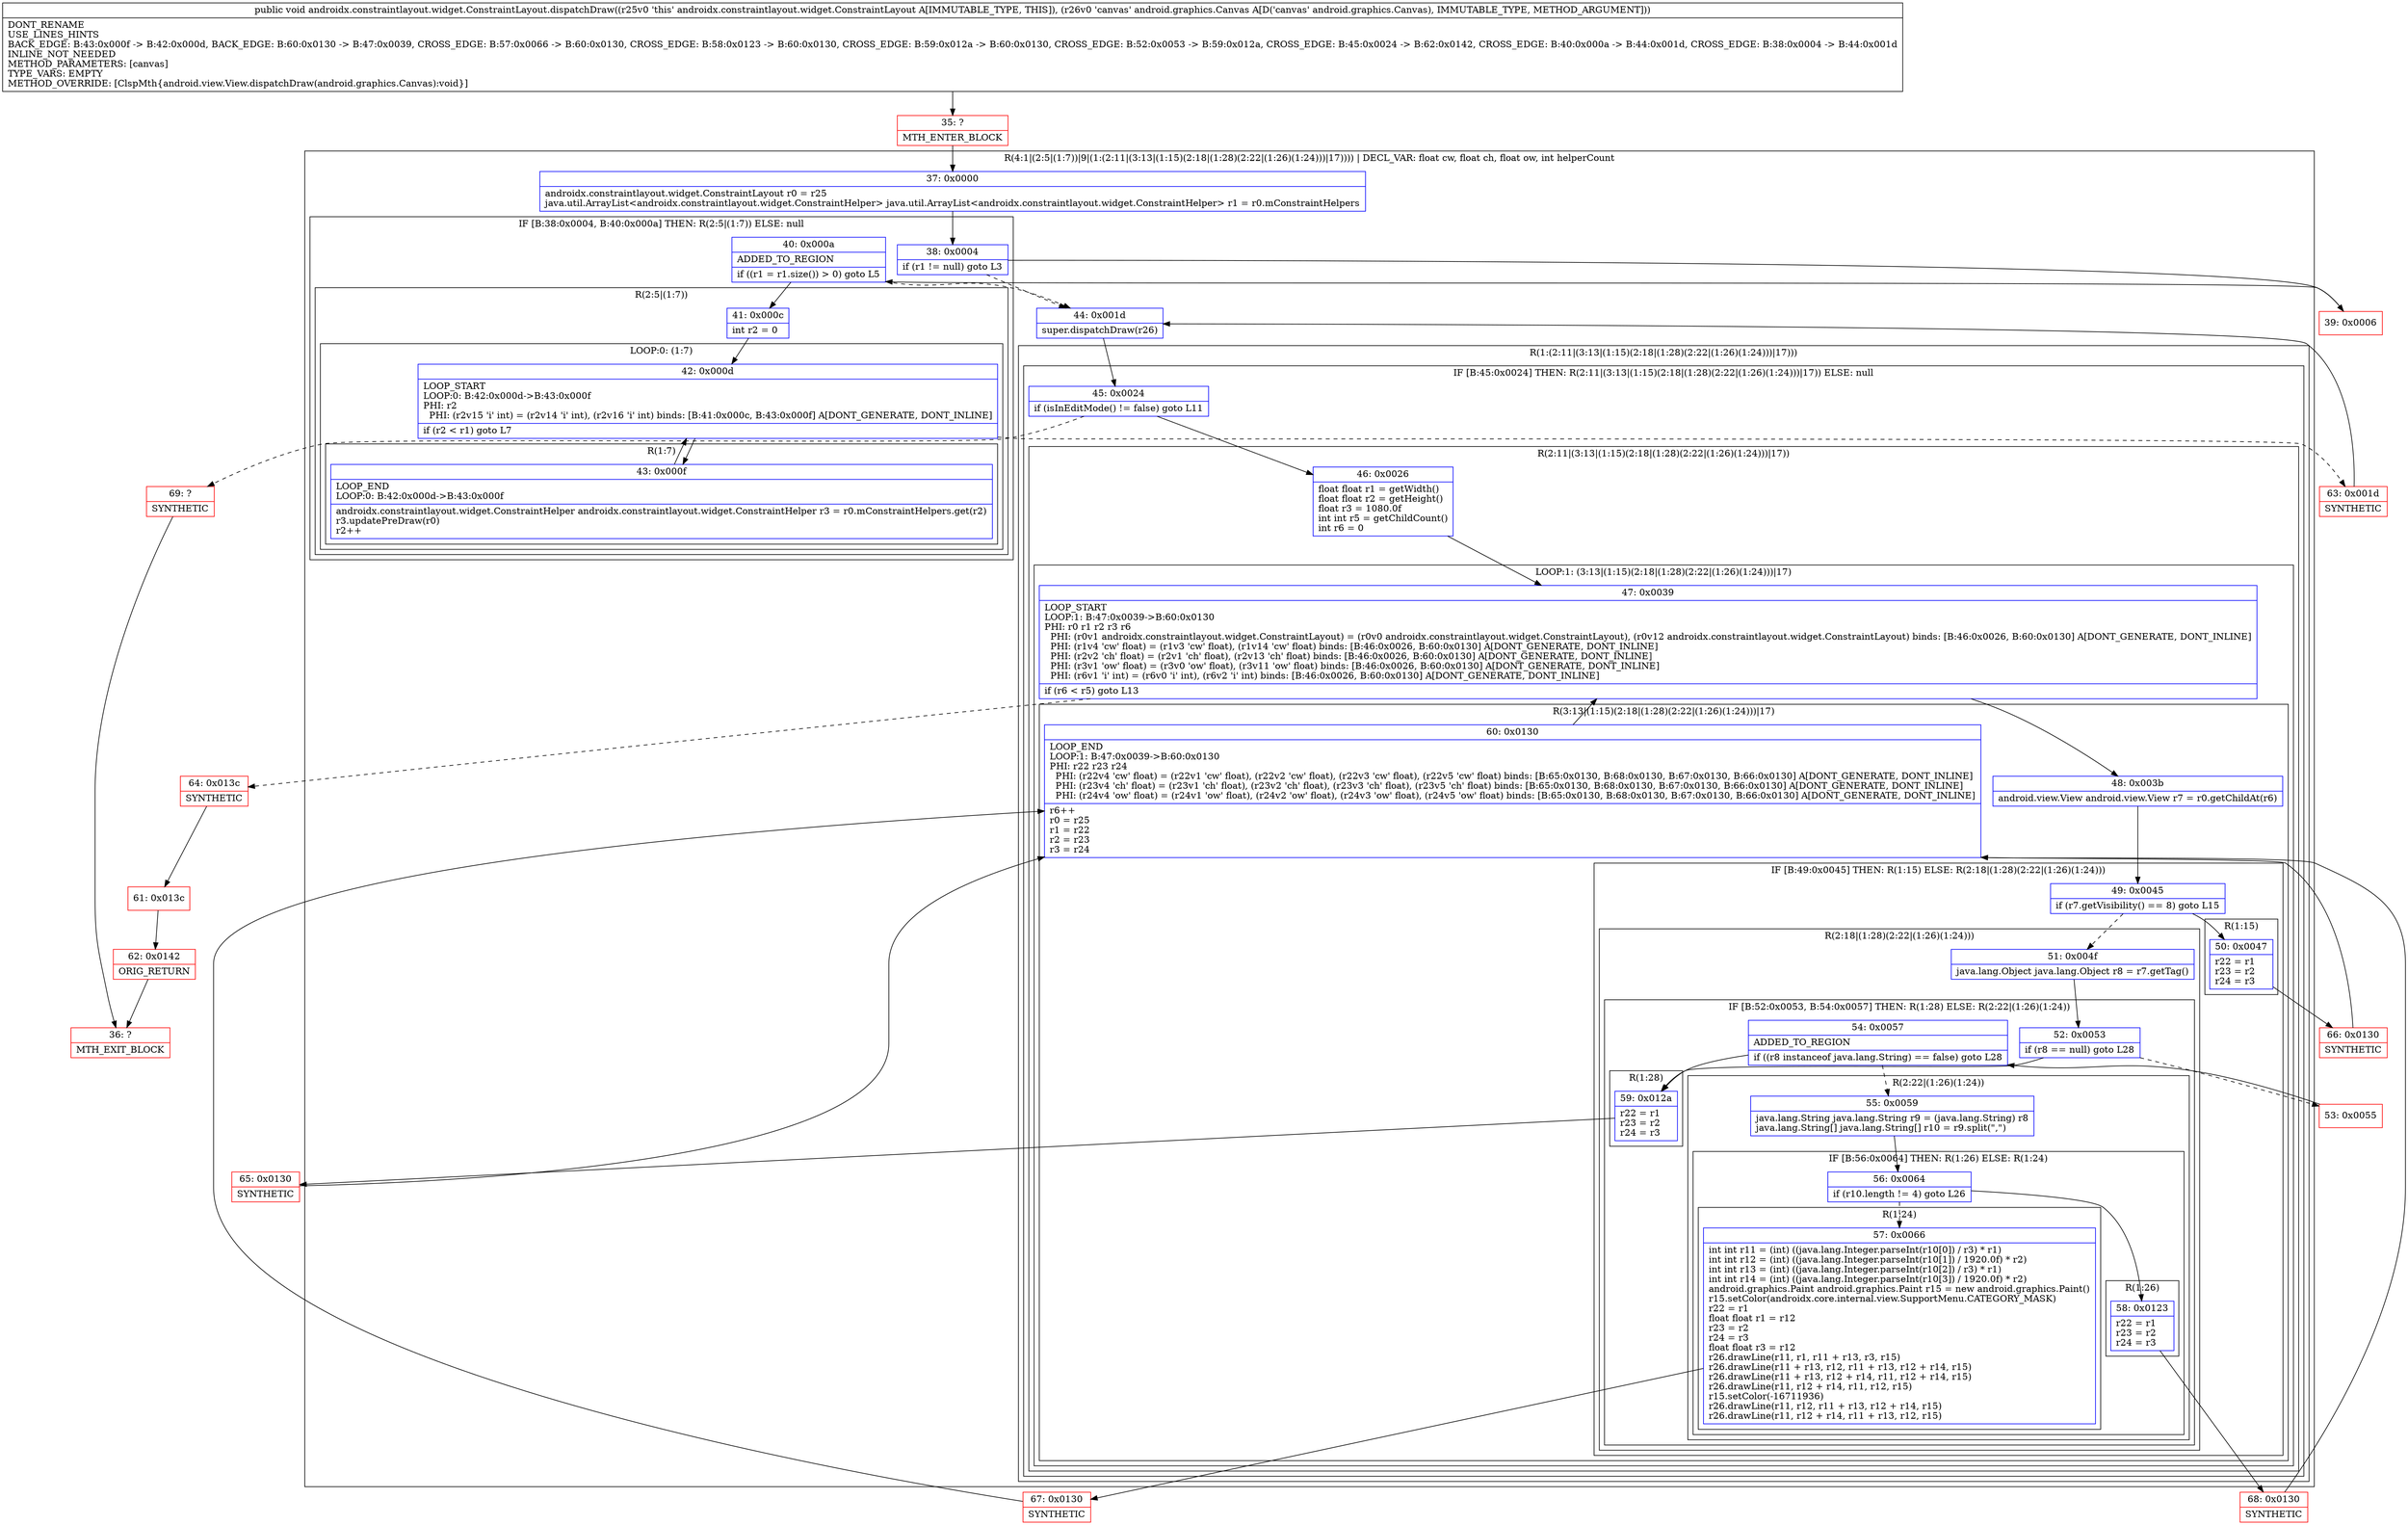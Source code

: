 digraph "CFG forandroidx.constraintlayout.widget.ConstraintLayout.dispatchDraw(Landroid\/graphics\/Canvas;)V" {
subgraph cluster_Region_1235403297 {
label = "R(4:1|(2:5|(1:7))|9|(1:(2:11|(3:13|(1:15)(2:18|(1:28)(2:22|(1:26)(1:24)))|17)))) | DECL_VAR: float cw, float ch, float ow, int helperCount\l";
node [shape=record,color=blue];
Node_37 [shape=record,label="{37\:\ 0x0000|androidx.constraintlayout.widget.ConstraintLayout r0 = r25\ljava.util.ArrayList\<androidx.constraintlayout.widget.ConstraintHelper\> java.util.ArrayList\<androidx.constraintlayout.widget.ConstraintHelper\> r1 = r0.mConstraintHelpers\l}"];
subgraph cluster_IfRegion_1975740347 {
label = "IF [B:38:0x0004, B:40:0x000a] THEN: R(2:5|(1:7)) ELSE: null";
node [shape=record,color=blue];
Node_38 [shape=record,label="{38\:\ 0x0004|if (r1 != null) goto L3\l}"];
Node_40 [shape=record,label="{40\:\ 0x000a|ADDED_TO_REGION\l|if ((r1 = r1.size()) \> 0) goto L5\l}"];
subgraph cluster_Region_1089781112 {
label = "R(2:5|(1:7))";
node [shape=record,color=blue];
Node_41 [shape=record,label="{41\:\ 0x000c|int r2 = 0\l}"];
subgraph cluster_LoopRegion_402495219 {
label = "LOOP:0: (1:7)";
node [shape=record,color=blue];
Node_42 [shape=record,label="{42\:\ 0x000d|LOOP_START\lLOOP:0: B:42:0x000d\-\>B:43:0x000f\lPHI: r2 \l  PHI: (r2v15 'i' int) = (r2v14 'i' int), (r2v16 'i' int) binds: [B:41:0x000c, B:43:0x000f] A[DONT_GENERATE, DONT_INLINE]\l|if (r2 \< r1) goto L7\l}"];
subgraph cluster_Region_1335274485 {
label = "R(1:7)";
node [shape=record,color=blue];
Node_43 [shape=record,label="{43\:\ 0x000f|LOOP_END\lLOOP:0: B:42:0x000d\-\>B:43:0x000f\l|androidx.constraintlayout.widget.ConstraintHelper androidx.constraintlayout.widget.ConstraintHelper r3 = r0.mConstraintHelpers.get(r2)\lr3.updatePreDraw(r0)\lr2++\l}"];
}
}
}
}
Node_44 [shape=record,label="{44\:\ 0x001d|super.dispatchDraw(r26)\l}"];
subgraph cluster_Region_389109170 {
label = "R(1:(2:11|(3:13|(1:15)(2:18|(1:28)(2:22|(1:26)(1:24)))|17)))";
node [shape=record,color=blue];
subgraph cluster_IfRegion_1321584317 {
label = "IF [B:45:0x0024] THEN: R(2:11|(3:13|(1:15)(2:18|(1:28)(2:22|(1:26)(1:24)))|17)) ELSE: null";
node [shape=record,color=blue];
Node_45 [shape=record,label="{45\:\ 0x0024|if (isInEditMode() != false) goto L11\l}"];
subgraph cluster_Region_707727592 {
label = "R(2:11|(3:13|(1:15)(2:18|(1:28)(2:22|(1:26)(1:24)))|17))";
node [shape=record,color=blue];
Node_46 [shape=record,label="{46\:\ 0x0026|float float r1 = getWidth()\lfloat float r2 = getHeight()\lfloat r3 = 1080.0f\lint int r5 = getChildCount()\lint r6 = 0\l}"];
subgraph cluster_LoopRegion_1436814141 {
label = "LOOP:1: (3:13|(1:15)(2:18|(1:28)(2:22|(1:26)(1:24)))|17)";
node [shape=record,color=blue];
Node_47 [shape=record,label="{47\:\ 0x0039|LOOP_START\lLOOP:1: B:47:0x0039\-\>B:60:0x0130\lPHI: r0 r1 r2 r3 r6 \l  PHI: (r0v1 androidx.constraintlayout.widget.ConstraintLayout) = (r0v0 androidx.constraintlayout.widget.ConstraintLayout), (r0v12 androidx.constraintlayout.widget.ConstraintLayout) binds: [B:46:0x0026, B:60:0x0130] A[DONT_GENERATE, DONT_INLINE]\l  PHI: (r1v4 'cw' float) = (r1v3 'cw' float), (r1v14 'cw' float) binds: [B:46:0x0026, B:60:0x0130] A[DONT_GENERATE, DONT_INLINE]\l  PHI: (r2v2 'ch' float) = (r2v1 'ch' float), (r2v13 'ch' float) binds: [B:46:0x0026, B:60:0x0130] A[DONT_GENERATE, DONT_INLINE]\l  PHI: (r3v1 'ow' float) = (r3v0 'ow' float), (r3v11 'ow' float) binds: [B:46:0x0026, B:60:0x0130] A[DONT_GENERATE, DONT_INLINE]\l  PHI: (r6v1 'i' int) = (r6v0 'i' int), (r6v2 'i' int) binds: [B:46:0x0026, B:60:0x0130] A[DONT_GENERATE, DONT_INLINE]\l|if (r6 \< r5) goto L13\l}"];
subgraph cluster_Region_1756587443 {
label = "R(3:13|(1:15)(2:18|(1:28)(2:22|(1:26)(1:24)))|17)";
node [shape=record,color=blue];
Node_48 [shape=record,label="{48\:\ 0x003b|android.view.View android.view.View r7 = r0.getChildAt(r6)\l}"];
subgraph cluster_IfRegion_2076345979 {
label = "IF [B:49:0x0045] THEN: R(1:15) ELSE: R(2:18|(1:28)(2:22|(1:26)(1:24)))";
node [shape=record,color=blue];
Node_49 [shape=record,label="{49\:\ 0x0045|if (r7.getVisibility() == 8) goto L15\l}"];
subgraph cluster_Region_1505916643 {
label = "R(1:15)";
node [shape=record,color=blue];
Node_50 [shape=record,label="{50\:\ 0x0047|r22 = r1\lr23 = r2\lr24 = r3\l}"];
}
subgraph cluster_Region_963883022 {
label = "R(2:18|(1:28)(2:22|(1:26)(1:24)))";
node [shape=record,color=blue];
Node_51 [shape=record,label="{51\:\ 0x004f|java.lang.Object java.lang.Object r8 = r7.getTag()\l}"];
subgraph cluster_IfRegion_2125802872 {
label = "IF [B:52:0x0053, B:54:0x0057] THEN: R(1:28) ELSE: R(2:22|(1:26)(1:24))";
node [shape=record,color=blue];
Node_52 [shape=record,label="{52\:\ 0x0053|if (r8 == null) goto L28\l}"];
Node_54 [shape=record,label="{54\:\ 0x0057|ADDED_TO_REGION\l|if ((r8 instanceof java.lang.String) == false) goto L28\l}"];
subgraph cluster_Region_603043629 {
label = "R(1:28)";
node [shape=record,color=blue];
Node_59 [shape=record,label="{59\:\ 0x012a|r22 = r1\lr23 = r2\lr24 = r3\l}"];
}
subgraph cluster_Region_196951152 {
label = "R(2:22|(1:26)(1:24))";
node [shape=record,color=blue];
Node_55 [shape=record,label="{55\:\ 0x0059|java.lang.String java.lang.String r9 = (java.lang.String) r8\ljava.lang.String[] java.lang.String[] r10 = r9.split(\",\")\l}"];
subgraph cluster_IfRegion_1688437282 {
label = "IF [B:56:0x0064] THEN: R(1:26) ELSE: R(1:24)";
node [shape=record,color=blue];
Node_56 [shape=record,label="{56\:\ 0x0064|if (r10.length != 4) goto L26\l}"];
subgraph cluster_Region_1298260567 {
label = "R(1:26)";
node [shape=record,color=blue];
Node_58 [shape=record,label="{58\:\ 0x0123|r22 = r1\lr23 = r2\lr24 = r3\l}"];
}
subgraph cluster_Region_530252611 {
label = "R(1:24)";
node [shape=record,color=blue];
Node_57 [shape=record,label="{57\:\ 0x0066|int int r11 = (int) ((java.lang.Integer.parseInt(r10[0]) \/ r3) * r1)\lint int r12 = (int) ((java.lang.Integer.parseInt(r10[1]) \/ 1920.0f) * r2)\lint int r13 = (int) ((java.lang.Integer.parseInt(r10[2]) \/ r3) * r1)\lint int r14 = (int) ((java.lang.Integer.parseInt(r10[3]) \/ 1920.0f) * r2)\landroid.graphics.Paint android.graphics.Paint r15 = new android.graphics.Paint()\lr15.setColor(androidx.core.internal.view.SupportMenu.CATEGORY_MASK)\lr22 = r1\lfloat float r1 = r12\lr23 = r2\lr24 = r3\lfloat float r3 = r12\lr26.drawLine(r11, r1, r11 + r13, r3, r15)\lr26.drawLine(r11 + r13, r12, r11 + r13, r12 + r14, r15)\lr26.drawLine(r11 + r13, r12 + r14, r11, r12 + r14, r15)\lr26.drawLine(r11, r12 + r14, r11, r12, r15)\lr15.setColor(\-16711936)\lr26.drawLine(r11, r12, r11 + r13, r12 + r14, r15)\lr26.drawLine(r11, r12 + r14, r11 + r13, r12, r15)\l}"];
}
}
}
}
}
}
Node_60 [shape=record,label="{60\:\ 0x0130|LOOP_END\lLOOP:1: B:47:0x0039\-\>B:60:0x0130\lPHI: r22 r23 r24 \l  PHI: (r22v4 'cw' float) = (r22v1 'cw' float), (r22v2 'cw' float), (r22v3 'cw' float), (r22v5 'cw' float) binds: [B:65:0x0130, B:68:0x0130, B:67:0x0130, B:66:0x0130] A[DONT_GENERATE, DONT_INLINE]\l  PHI: (r23v4 'ch' float) = (r23v1 'ch' float), (r23v2 'ch' float), (r23v3 'ch' float), (r23v5 'ch' float) binds: [B:65:0x0130, B:68:0x0130, B:67:0x0130, B:66:0x0130] A[DONT_GENERATE, DONT_INLINE]\l  PHI: (r24v4 'ow' float) = (r24v1 'ow' float), (r24v2 'ow' float), (r24v3 'ow' float), (r24v5 'ow' float) binds: [B:65:0x0130, B:68:0x0130, B:67:0x0130, B:66:0x0130] A[DONT_GENERATE, DONT_INLINE]\l|r6++\lr0 = r25\lr1 = r22\lr2 = r23\lr3 = r24\l}"];
}
}
}
}
}
}
Node_35 [shape=record,color=red,label="{35\:\ ?|MTH_ENTER_BLOCK\l}"];
Node_39 [shape=record,color=red,label="{39\:\ 0x0006}"];
Node_63 [shape=record,color=red,label="{63\:\ 0x001d|SYNTHETIC\l}"];
Node_66 [shape=record,color=red,label="{66\:\ 0x0130|SYNTHETIC\l}"];
Node_53 [shape=record,color=red,label="{53\:\ 0x0055}"];
Node_67 [shape=record,color=red,label="{67\:\ 0x0130|SYNTHETIC\l}"];
Node_68 [shape=record,color=red,label="{68\:\ 0x0130|SYNTHETIC\l}"];
Node_65 [shape=record,color=red,label="{65\:\ 0x0130|SYNTHETIC\l}"];
Node_64 [shape=record,color=red,label="{64\:\ 0x013c|SYNTHETIC\l}"];
Node_61 [shape=record,color=red,label="{61\:\ 0x013c}"];
Node_62 [shape=record,color=red,label="{62\:\ 0x0142|ORIG_RETURN\l}"];
Node_36 [shape=record,color=red,label="{36\:\ ?|MTH_EXIT_BLOCK\l}"];
Node_69 [shape=record,color=red,label="{69\:\ ?|SYNTHETIC\l}"];
MethodNode[shape=record,label="{public void androidx.constraintlayout.widget.ConstraintLayout.dispatchDraw((r25v0 'this' androidx.constraintlayout.widget.ConstraintLayout A[IMMUTABLE_TYPE, THIS]), (r26v0 'canvas' android.graphics.Canvas A[D('canvas' android.graphics.Canvas), IMMUTABLE_TYPE, METHOD_ARGUMENT]))  | DONT_RENAME\lUSE_LINES_HINTS\lBACK_EDGE: B:43:0x000f \-\> B:42:0x000d, BACK_EDGE: B:60:0x0130 \-\> B:47:0x0039, CROSS_EDGE: B:57:0x0066 \-\> B:60:0x0130, CROSS_EDGE: B:58:0x0123 \-\> B:60:0x0130, CROSS_EDGE: B:59:0x012a \-\> B:60:0x0130, CROSS_EDGE: B:52:0x0053 \-\> B:59:0x012a, CROSS_EDGE: B:45:0x0024 \-\> B:62:0x0142, CROSS_EDGE: B:40:0x000a \-\> B:44:0x001d, CROSS_EDGE: B:38:0x0004 \-\> B:44:0x001d\lINLINE_NOT_NEEDED\lMETHOD_PARAMETERS: [canvas]\lTYPE_VARS: EMPTY\lMETHOD_OVERRIDE: [ClspMth\{android.view.View.dispatchDraw(android.graphics.Canvas):void\}]\l}"];
MethodNode -> Node_35;Node_37 -> Node_38;
Node_38 -> Node_39;
Node_38 -> Node_44[style=dashed];
Node_40 -> Node_41;
Node_40 -> Node_44[style=dashed];
Node_41 -> Node_42;
Node_42 -> Node_43;
Node_42 -> Node_63[style=dashed];
Node_43 -> Node_42;
Node_44 -> Node_45;
Node_45 -> Node_46;
Node_45 -> Node_69[style=dashed];
Node_46 -> Node_47;
Node_47 -> Node_48;
Node_47 -> Node_64[style=dashed];
Node_48 -> Node_49;
Node_49 -> Node_50;
Node_49 -> Node_51[style=dashed];
Node_50 -> Node_66;
Node_51 -> Node_52;
Node_52 -> Node_53[style=dashed];
Node_52 -> Node_59;
Node_54 -> Node_55[style=dashed];
Node_54 -> Node_59;
Node_59 -> Node_65;
Node_55 -> Node_56;
Node_56 -> Node_57[style=dashed];
Node_56 -> Node_58;
Node_58 -> Node_68;
Node_57 -> Node_67;
Node_60 -> Node_47;
Node_35 -> Node_37;
Node_39 -> Node_40;
Node_63 -> Node_44;
Node_66 -> Node_60;
Node_53 -> Node_54;
Node_67 -> Node_60;
Node_68 -> Node_60;
Node_65 -> Node_60;
Node_64 -> Node_61;
Node_61 -> Node_62;
Node_62 -> Node_36;
Node_69 -> Node_36;
}

